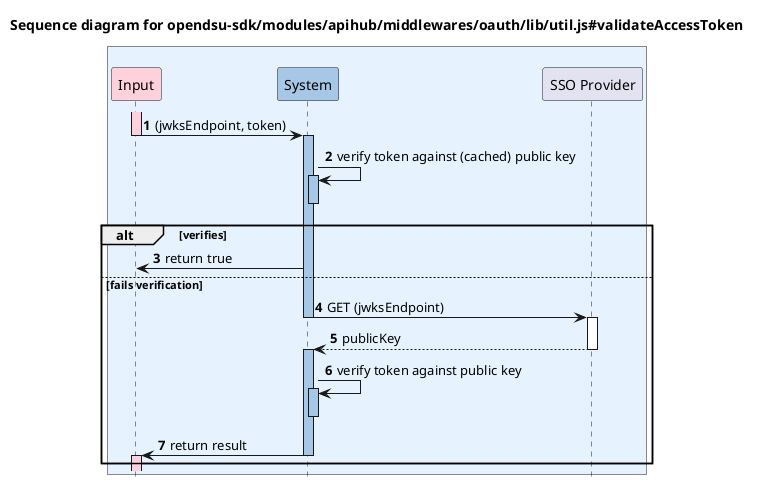 @startuml
hide footbox
autonumber
hide unlinked

box  #E6F3FF
participant Input as i #FFD1DC

participant System as s #A7C7E7

participant "SSO Provider" as p

title "Sequence diagram for opendsu-sdk/modules/apihub/middlewares/oauth/lib/util.js#validateAccessToken"

activate i #FFD1DC
i -> s: (jwksEndpoint, token)
deactivate i

activate s #A7C7E7

s -> s: verify token against (cached) public key
activate s #A7C7E7
deactivate s
alt verifies
s -> i: return true
else fails verification
    s -> p: GET (jwksEndpoint)
    deactivate s

    activate p
    return publicKey
    deactivate p

    activate s #A7C7E7
    s -> s: verify token against public key
    activate s #A7C7E7
    deactivate s
    s -> i: return result
    deactivate s

    activate i #FFD1DC
end


end box

@enduml